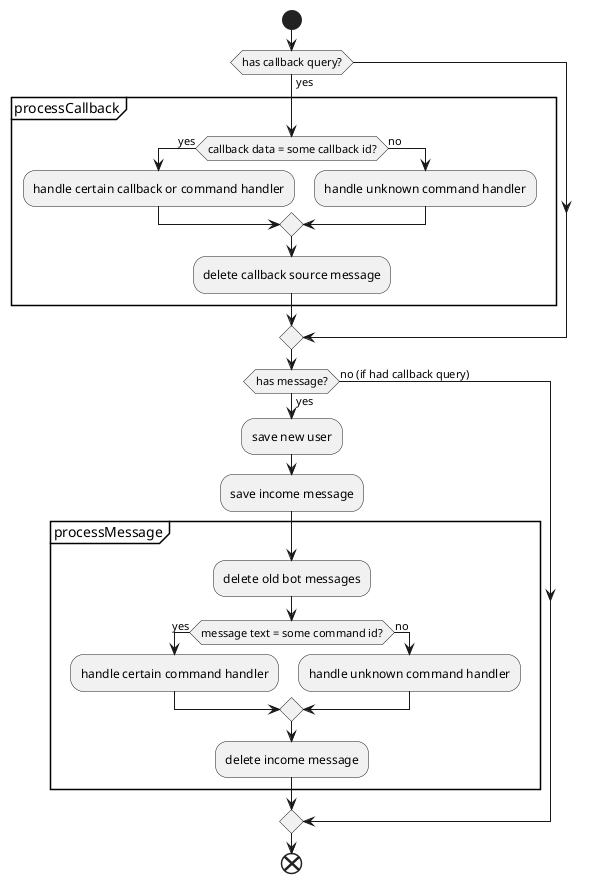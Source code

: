 @startuml
start
if (has callback query?) then (yes)
partition processCallback {
if (callback data = some callback id?) then (yes)
:handle certain callback or command handler;
else (no)
:handle unknown command handler;
endif
:delete callback source message;
}
endif
if (has message?) then (yes)
:save new user;
:save income message;
partition processMessage {
:delete old bot messages;
if (message text = some command id?) then (yes)
:handle certain command handler;
else (no)
:handle unknown command handler;
endif
:delete income message;
}
else (no (if had callback query))
endif
end
@enduml